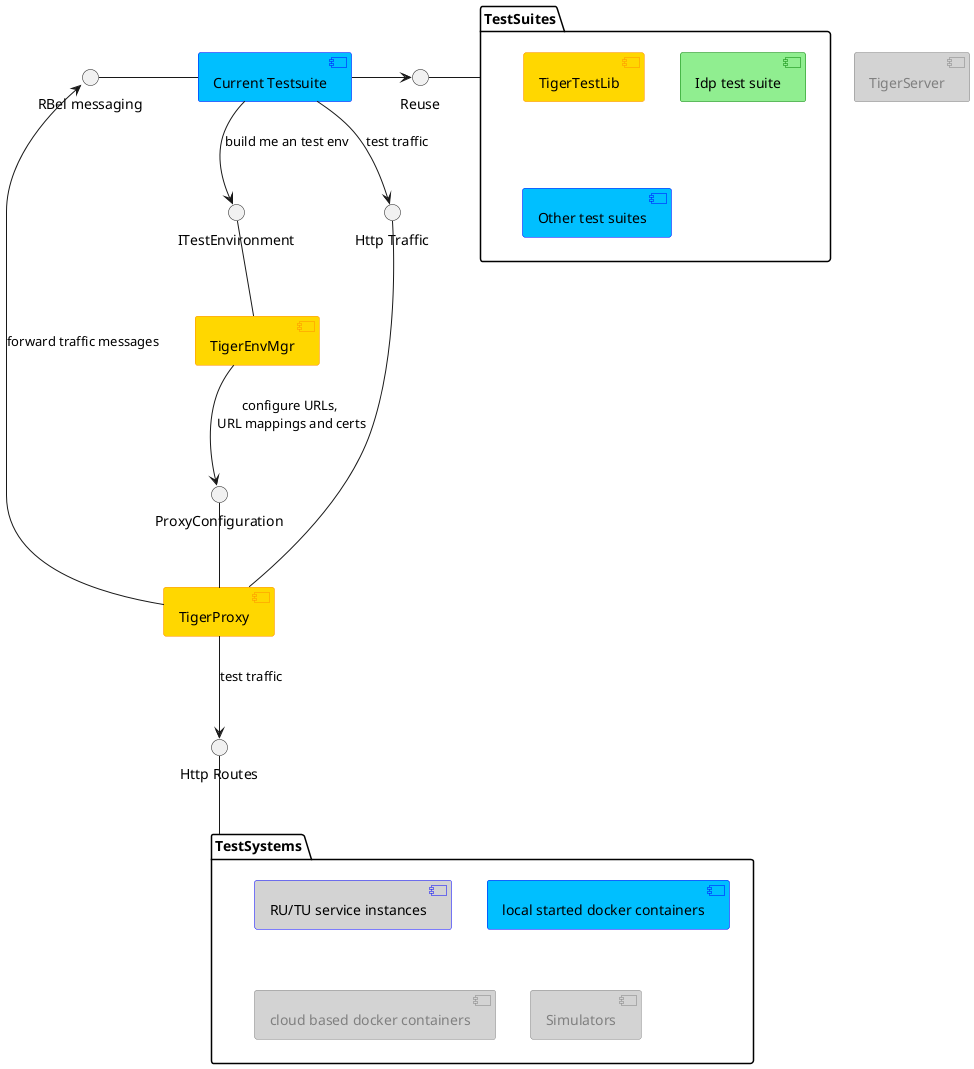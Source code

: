 
@startuml

hide stereotype

' left to right direction

skinparam component {
    BackgroundColor Gold
    BorderColor DarkOrange
    BackgroundColor<<External>> LightGray
    BorderColor<<External>> Blue
    BackgroundColor<<Idp>> LightGreen
    BorderColor<<Idp>> Green
    BackgroundColor<<Other>> DeepSkyBlue
    BorderColor<<Other>> Blue
    BackgroundColor<<NextRelease>> LightGray
    FontColor<<NextRelease>> Gray
    BorderColor<<NextRelease>> Gray
}

component TigerProxy as tp
component TigerEnvMgr as tem
component "Current Testsuite" as tdir <<Other>>

package TestSuites as suites {
    component TigerTestLib as ts
    component "Idp test suite" as its <<Idp>>
    component "Other test suites" as ots <<Other>>
}

package TestSystems as tsys {
    component "RU/TU service instances" as rutu <<External>>
    component "local started docker containers" as locdock <<Other>>

    component "cloud based docker containers" as clddock <<NextRelease>>
    component "Simulators" as sims <<NextRelease>>
}
component TigerServer  <<NextRelease>>


' tem
interface ITestEnvironment as item
' tp
interface "Http Traffic" as ihttp
interface "ProxyConfiguration" as ipconf
' ts
interface "RBel messaging" as irbel
'tsys
interface "Http Routes" as iroutes
'suites
' interface "Steps" as isteps
' interface "Helpers" as ihelpers
interface "Reuse" as ireuse

item -- tem
tdir --> item : build me an test env

ihttp -- tp
tdir --> ihttp : test traffic

iroutes -- tsys
tp --> iroutes : test traffic

ipconf -- tp
tem --> ipconf : configure URLs, \nURL mappings and certs

irbel - tdir
' irbel - suites
tp -> irbel : forward traffic messages

' suites - isteps
' suites - ihelpers

' tdir --> isteps
' tdir --> ihelpers

ireuse - suites
tdir -> ireuse
@enduml